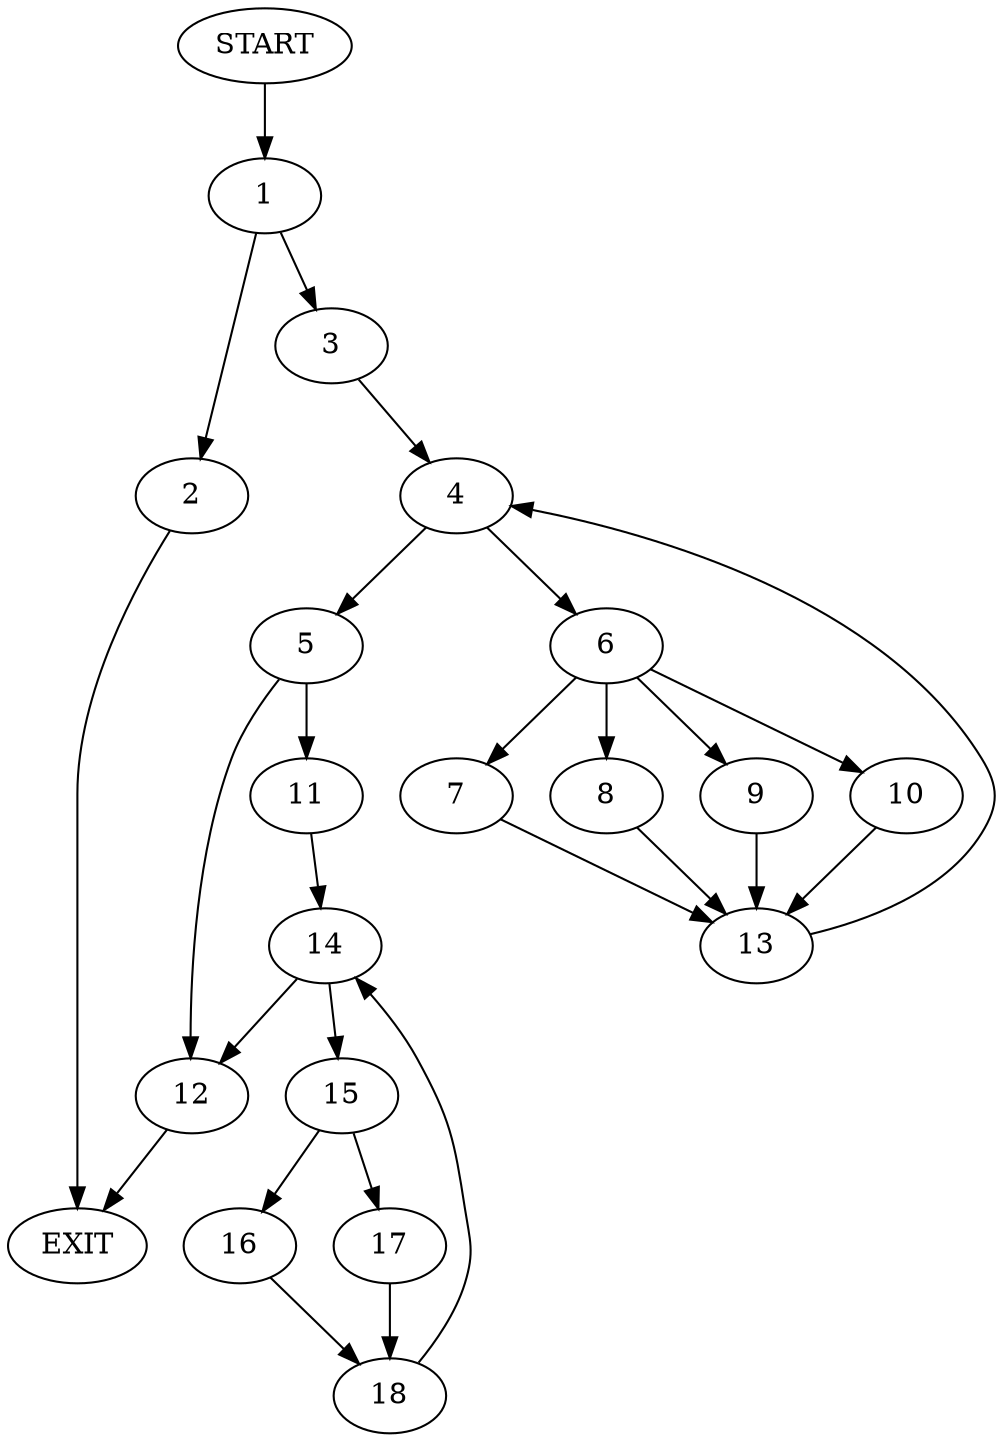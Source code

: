 digraph {
0 [label="START"]
19 [label="EXIT"]
0 -> 1
1 -> 2
1 -> 3
2 -> 19
3 -> 4
4 -> 5
4 -> 6
6 -> 7
6 -> 8
6 -> 9
6 -> 10
5 -> 11
5 -> 12
7 -> 13
9 -> 13
8 -> 13
10 -> 13
13 -> 4
11 -> 14
12 -> 19
14 -> 15
14 -> 12
15 -> 16
15 -> 17
16 -> 18
17 -> 18
18 -> 14
}
